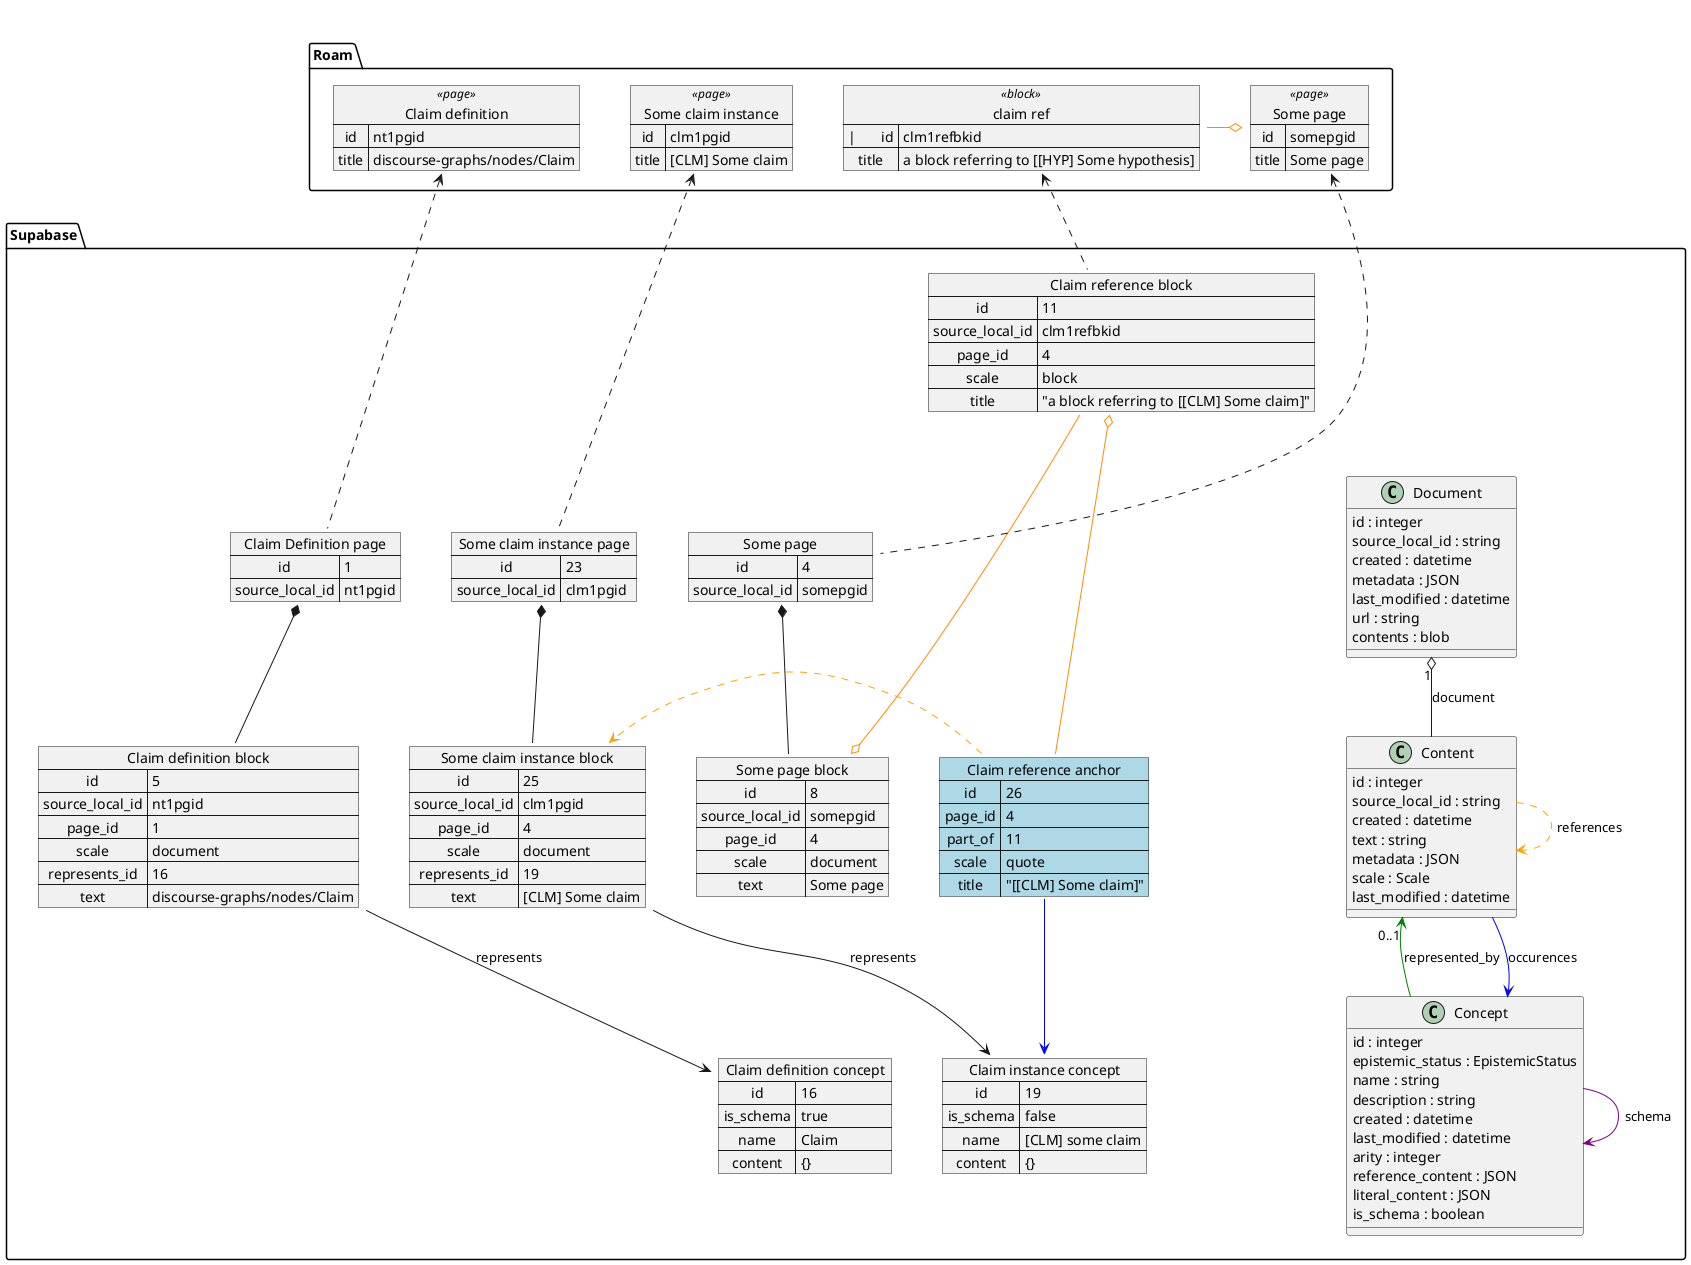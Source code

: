@startuml

skinparam package<<Layout>> {
  borderColor Transparent
  backgroundColor Transparent
  fontColor Transparent
  stereotypeFontColor Transparent
}

package "Roam" {

    map "Claim definition" as nt1pgid << page >> {
        id=>nt1pgid
        title=>discourse-graphs/nodes/Claim
    }


    map "Some claim instance" as clm1pgid << page >> {
        id=>clm1pgid
        title=>[CLM] Some claim
    }

    map "Some page" as somepgid << page >> {
        id=>somepgid
        title=>Some page
    }

    nt1pgid <-[hidden] clm1pgid
    clm1pgid <-[hidden] somepgid

    map "claim ref" as clm1refbkid  << block >> {
|       id => clm1refbkid
        title=> a block referring to [[HYP] Some hypothesis]
    }
    somepgid o-[#darkorange] clm1refbkid

}
package "Supabase" {
    together {

        class Document {
            {field} id : integer
            {field} source_local_id : string
            {field} created : datetime
            {field} metadata : JSON
            {field} last_modified : datetime
            {field} url : string
            {field} contents : blob
        }
        class Content {
            {field} id : integer
            {field} source_local_id : string
            {field} created : datetime
            {field} text : string
            {field} metadata : JSON
            {field} scale : Scale
            {field} last_modified : datetime
        }
        class Concept {
            {field} id : integer
            {field} epistemic_status : EpistemicStatus
            {field} name : string
            {field} description : string
            {field} created : datetime
            {field} last_modified : datetime
            {field} arity : integer
            {field} reference_content : JSON
            {field} literal_content : JSON
            {field} is_schema : boolean
        }
        Document "1" o-- Content  : document
        Content "0..1" <-[#green]-  Concept : represented_by

        Content ..[#orange]> Content : references
        Content --[#blue]> Concept : occurences
        Concept -[#purple]> Concept : schema
        ' Content -> Concept : interpretation'
    }
    together {

        map "Claim Definition page" as d1 {
            id=>1
            source_local_id=>nt1pgid
        }

        Document <|.[hidden] d1

        map "Some claim instance page" as d23 {
            id=>23
            source_local_id=>clm1pgid
        }

        /' Document <|. d23 '/

        map "Some page" as d4 {
            id=>4
            source_local_id=>somepgid
        }

        /' Document <|. d4 '/

    }

    together {

        map "Claim definition block" as c5 {
            id=> 5
            source_local_id=> nt1pgid
            page_id=> 1
            scale=> document
            represents_id=> 16
            text=> discourse-graphs/nodes/Claim
        }
        Content <|.[hidden] c5
        d1 *-- c5

        map "Some claim instance block" as c25 {
            id=> 25
            source_local_id=> clm1pgid
            page_id=> 4
            scale=> document
            represents_id=> 19
            text=> [CLM] Some claim
        }
        /' Content <|. c25 '/
        d23 *-- c25

        map "Some page block" as c8 {
            id=> 8
            source_local_id=> somepgid
            page_id=> 4
            scale=> document
            text=> Some page
        }
        /' Content <|. c8 '/
        d4 *-- c8

    }

    together {
        map "Claim reference block" as c11 {
            id=> 11
            source_local_id=> clm1refbkid
            page_id=> 4
            scale=> block
            title=> "a block referring to [[CLM] Some claim]"
        }

        /' Content <|. c11 '/

        map "Claim reference anchor" as c26 #lightblue {
            id=> 26
            page_id=> 4
            part_of=>11
            scale=> quote
            title=> "[[CLM] Some claim]"
        }
        /' Content <|. c26 '/
        c11 o-[#darkorange]-- c26
    }
    c8 o-[#darkorange]- c11

    together {
        map "Claim definition concept" as c16 {
            id=>16
            is_schema=> true
            name=> Claim
            content=> {}
        }
        Concept <|.[hidden] c16
        c5 --> c16: "represents"

        map "Claim instance concept" as c19 {
            id=>19
            is_schema=> false
            name=> [CLM] some claim
            content=> {}
        }
        /' Concept <|. c19 '/
        c25 --> c19: "represents"

    }

    c11 .[hidden].> c25
    c11 .[hidden].> c19

    c26 .[#orange].> c25
    c26 -[#blue]-> c19
}

nt1pgid <.. d1
clm1pgid <.. d23
somepgid <.. d4
clm1refbkid <.. c11

@enduml
